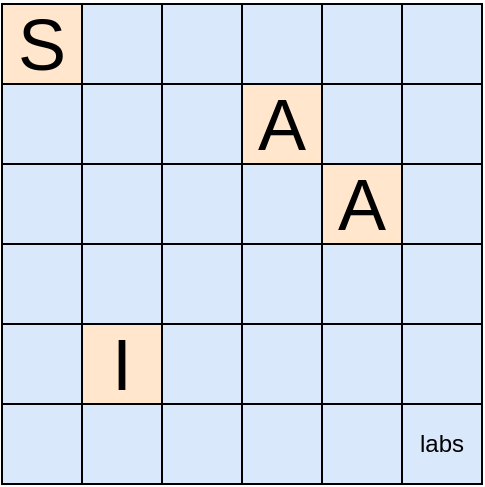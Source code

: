 <mxfile version="12.3.8" type="device" pages="1"><diagram id="pWbpwDrgg7CtZzZTCI6N" name="Page-1"><mxGraphModel dx="1422" dy="741" grid="1" gridSize="10" guides="1" tooltips="1" connect="1" arrows="1" fold="1" page="1" pageScale="1" pageWidth="850" pageHeight="1100" math="0" shadow="0"><root><mxCell id="0"/><mxCell id="1" parent="0"/><mxCell id="ZS9u2ISung9iYPRHnUvQ-45" value="" style="whiteSpace=wrap;html=1;aspect=fixed;strokeColor=#000000;" vertex="1" parent="1"><mxGeometry x="280" y="40" width="240" height="240" as="geometry"/></mxCell><mxCell id="ZS9u2ISung9iYPRHnUvQ-4" value="" style="whiteSpace=wrap;html=1;aspect=fixed;fillColor=#dae8fc;strokeColor=#000000;" vertex="1" parent="1"><mxGeometry x="320" y="40" width="40" height="40" as="geometry"/></mxCell><mxCell id="ZS9u2ISung9iYPRHnUvQ-5" value="" style="whiteSpace=wrap;html=1;aspect=fixed;fillColor=#dae8fc;strokeColor=#000000;" vertex="1" parent="1"><mxGeometry x="280" y="40" width="40" height="40" as="geometry"/></mxCell><mxCell id="ZS9u2ISung9iYPRHnUvQ-6" value="" style="whiteSpace=wrap;html=1;aspect=fixed;fillColor=#dae8fc;strokeColor=#000000;" vertex="1" parent="1"><mxGeometry x="440" y="40" width="40" height="40" as="geometry"/></mxCell><mxCell id="ZS9u2ISung9iYPRHnUvQ-47" value="" style="whiteSpace=wrap;html=1;aspect=fixed;fillColor=#dae8fc;strokeColor=#000000;" vertex="1" parent="1"><mxGeometry x="360" y="40" width="40" height="40" as="geometry"/></mxCell><mxCell id="ZS9u2ISung9iYPRHnUvQ-48" value="" style="whiteSpace=wrap;html=1;aspect=fixed;fillColor=#dae8fc;strokeColor=#000000;" vertex="1" parent="1"><mxGeometry x="400" y="40" width="40" height="40" as="geometry"/></mxCell><mxCell id="ZS9u2ISung9iYPRHnUvQ-50" value="" style="whiteSpace=wrap;html=1;aspect=fixed;fillColor=#dae8fc;strokeColor=#000000;" vertex="1" parent="1"><mxGeometry x="480" y="40" width="40" height="40" as="geometry"/></mxCell><mxCell id="ZS9u2ISung9iYPRHnUvQ-51" value="" style="whiteSpace=wrap;html=1;aspect=fixed;fillColor=#dae8fc;strokeColor=#000000;" vertex="1" parent="1"><mxGeometry x="320" y="80" width="40" height="40" as="geometry"/></mxCell><mxCell id="ZS9u2ISung9iYPRHnUvQ-52" value="" style="whiteSpace=wrap;html=1;aspect=fixed;fillColor=#dae8fc;strokeColor=#000000;" vertex="1" parent="1"><mxGeometry x="280" y="80" width="40" height="40" as="geometry"/></mxCell><mxCell id="ZS9u2ISung9iYPRHnUvQ-53" value="" style="whiteSpace=wrap;html=1;aspect=fixed;fillColor=#dae8fc;strokeColor=#000000;" vertex="1" parent="1"><mxGeometry x="440" y="80" width="40" height="40" as="geometry"/></mxCell><mxCell id="ZS9u2ISung9iYPRHnUvQ-54" value="" style="whiteSpace=wrap;html=1;aspect=fixed;fillColor=#dae8fc;strokeColor=#000000;" vertex="1" parent="1"><mxGeometry x="360" y="80" width="40" height="40" as="geometry"/></mxCell><mxCell id="ZS9u2ISung9iYPRHnUvQ-55" value="" style="whiteSpace=wrap;html=1;aspect=fixed;fillColor=#dae8fc;strokeColor=#000000;" vertex="1" parent="1"><mxGeometry x="400" y="80" width="40" height="40" as="geometry"/></mxCell><mxCell id="ZS9u2ISung9iYPRHnUvQ-56" value="" style="whiteSpace=wrap;html=1;aspect=fixed;fillColor=#dae8fc;strokeColor=#000000;" vertex="1" parent="1"><mxGeometry x="480" y="80" width="40" height="40" as="geometry"/></mxCell><mxCell id="ZS9u2ISung9iYPRHnUvQ-57" value="" style="whiteSpace=wrap;html=1;aspect=fixed;fillColor=#dae8fc;strokeColor=#000000;" vertex="1" parent="1"><mxGeometry x="320" y="120" width="40" height="40" as="geometry"/></mxCell><mxCell id="ZS9u2ISung9iYPRHnUvQ-58" value="" style="whiteSpace=wrap;html=1;aspect=fixed;fillColor=#dae8fc;strokeColor=#000000;" vertex="1" parent="1"><mxGeometry x="280" y="120" width="40" height="40" as="geometry"/></mxCell><mxCell id="ZS9u2ISung9iYPRHnUvQ-59" value="" style="whiteSpace=wrap;html=1;aspect=fixed;fillColor=#dae8fc;strokeColor=#000000;" vertex="1" parent="1"><mxGeometry x="440" y="120" width="40" height="40" as="geometry"/></mxCell><mxCell id="ZS9u2ISung9iYPRHnUvQ-60" value="" style="whiteSpace=wrap;html=1;aspect=fixed;fillColor=#dae8fc;strokeColor=#000000;" vertex="1" parent="1"><mxGeometry x="360" y="120" width="40" height="40" as="geometry"/></mxCell><mxCell id="ZS9u2ISung9iYPRHnUvQ-61" value="" style="whiteSpace=wrap;html=1;aspect=fixed;fillColor=#dae8fc;strokeColor=#000000;" vertex="1" parent="1"><mxGeometry x="400" y="120" width="40" height="40" as="geometry"/></mxCell><mxCell id="ZS9u2ISung9iYPRHnUvQ-62" value="" style="whiteSpace=wrap;html=1;aspect=fixed;fillColor=#dae8fc;strokeColor=#000000;" vertex="1" parent="1"><mxGeometry x="480" y="120" width="40" height="40" as="geometry"/></mxCell><mxCell id="ZS9u2ISung9iYPRHnUvQ-63" value="" style="whiteSpace=wrap;html=1;aspect=fixed;fillColor=#dae8fc;strokeColor=#000000;" vertex="1" parent="1"><mxGeometry x="320" y="160" width="40" height="40" as="geometry"/></mxCell><mxCell id="ZS9u2ISung9iYPRHnUvQ-64" value="" style="whiteSpace=wrap;html=1;aspect=fixed;fillColor=#dae8fc;strokeColor=#000000;" vertex="1" parent="1"><mxGeometry x="280" y="160" width="40" height="40" as="geometry"/></mxCell><mxCell id="ZS9u2ISung9iYPRHnUvQ-65" value="" style="whiteSpace=wrap;html=1;aspect=fixed;fillColor=#dae8fc;strokeColor=#000000;" vertex="1" parent="1"><mxGeometry x="440" y="160" width="40" height="40" as="geometry"/></mxCell><mxCell id="ZS9u2ISung9iYPRHnUvQ-66" value="" style="whiteSpace=wrap;html=1;aspect=fixed;fillColor=#dae8fc;strokeColor=#000000;" vertex="1" parent="1"><mxGeometry x="360" y="160" width="40" height="40" as="geometry"/></mxCell><mxCell id="ZS9u2ISung9iYPRHnUvQ-67" value="" style="whiteSpace=wrap;html=1;aspect=fixed;fillColor=#dae8fc;strokeColor=#000000;" vertex="1" parent="1"><mxGeometry x="400" y="160" width="40" height="40" as="geometry"/></mxCell><mxCell id="ZS9u2ISung9iYPRHnUvQ-68" value="" style="whiteSpace=wrap;html=1;aspect=fixed;fillColor=#dae8fc;strokeColor=#000000;" vertex="1" parent="1"><mxGeometry x="480" y="160" width="40" height="40" as="geometry"/></mxCell><mxCell id="ZS9u2ISung9iYPRHnUvQ-69" value="" style="whiteSpace=wrap;html=1;aspect=fixed;fillColor=#dae8fc;strokeColor=#000000;" vertex="1" parent="1"><mxGeometry x="320" y="200" width="40" height="40" as="geometry"/></mxCell><mxCell id="ZS9u2ISung9iYPRHnUvQ-70" value="" style="whiteSpace=wrap;html=1;aspect=fixed;fillColor=#dae8fc;strokeColor=#000000;" vertex="1" parent="1"><mxGeometry x="280" y="200" width="40" height="40" as="geometry"/></mxCell><mxCell id="ZS9u2ISung9iYPRHnUvQ-71" value="" style="whiteSpace=wrap;html=1;aspect=fixed;fillColor=#dae8fc;strokeColor=#000000;" vertex="1" parent="1"><mxGeometry x="440" y="200" width="40" height="40" as="geometry"/></mxCell><mxCell id="ZS9u2ISung9iYPRHnUvQ-72" value="" style="whiteSpace=wrap;html=1;aspect=fixed;fillColor=#dae8fc;strokeColor=#000000;" vertex="1" parent="1"><mxGeometry x="360" y="200" width="40" height="40" as="geometry"/></mxCell><mxCell id="ZS9u2ISung9iYPRHnUvQ-73" value="" style="whiteSpace=wrap;html=1;aspect=fixed;fillColor=#dae8fc;strokeColor=#000000;" vertex="1" parent="1"><mxGeometry x="400" y="200" width="40" height="40" as="geometry"/></mxCell><mxCell id="ZS9u2ISung9iYPRHnUvQ-74" value="" style="whiteSpace=wrap;html=1;aspect=fixed;fillColor=#dae8fc;strokeColor=#000000;" vertex="1" parent="1"><mxGeometry x="480" y="200" width="40" height="40" as="geometry"/></mxCell><mxCell id="ZS9u2ISung9iYPRHnUvQ-75" value="" style="whiteSpace=wrap;html=1;aspect=fixed;fillColor=#dae8fc;strokeColor=#000000;" vertex="1" parent="1"><mxGeometry x="320" y="240" width="40" height="40" as="geometry"/></mxCell><mxCell id="ZS9u2ISung9iYPRHnUvQ-76" value="" style="whiteSpace=wrap;html=1;aspect=fixed;fillColor=#dae8fc;strokeColor=#000000;" vertex="1" parent="1"><mxGeometry x="280" y="240" width="40" height="40" as="geometry"/></mxCell><mxCell id="ZS9u2ISung9iYPRHnUvQ-77" value="" style="whiteSpace=wrap;html=1;aspect=fixed;fillColor=#dae8fc;strokeColor=#000000;" vertex="1" parent="1"><mxGeometry x="440" y="240" width="40" height="40" as="geometry"/></mxCell><mxCell id="ZS9u2ISung9iYPRHnUvQ-78" value="" style="whiteSpace=wrap;html=1;aspect=fixed;fillColor=#dae8fc;strokeColor=#000000;" vertex="1" parent="1"><mxGeometry x="360" y="240" width="40" height="40" as="geometry"/></mxCell><mxCell id="ZS9u2ISung9iYPRHnUvQ-79" value="" style="whiteSpace=wrap;html=1;aspect=fixed;fillColor=#dae8fc;strokeColor=#000000;" vertex="1" parent="1"><mxGeometry x="400" y="240" width="40" height="40" as="geometry"/></mxCell><mxCell id="ZS9u2ISung9iYPRHnUvQ-80" value="" style="whiteSpace=wrap;html=1;aspect=fixed;fillColor=#dae8fc;strokeColor=#000000;" vertex="1" parent="1"><mxGeometry x="480" y="240" width="40" height="40" as="geometry"/></mxCell><mxCell id="ZS9u2ISung9iYPRHnUvQ-3" value="&lt;font style=&quot;font-size: 36px&quot;&gt;S&lt;/font&gt;" style="whiteSpace=wrap;html=1;aspect=fixed;fillColor=#ffe6cc;strokeColor=#000000;" vertex="1" parent="1"><mxGeometry x="280" y="40" width="40" height="40" as="geometry"/></mxCell><mxCell id="ZS9u2ISung9iYPRHnUvQ-27" value="&lt;font style=&quot;font-size: 36px&quot;&gt;I&lt;/font&gt;" style="whiteSpace=wrap;html=1;aspect=fixed;fillColor=#ffe6cc;strokeColor=#000000;" vertex="1" parent="1"><mxGeometry x="320" y="200" width="40" height="40" as="geometry"/></mxCell><mxCell id="ZS9u2ISung9iYPRHnUvQ-28" value="&lt;font style=&quot;font-size: 36px&quot;&gt;A&lt;/font&gt;" style="whiteSpace=wrap;html=1;aspect=fixed;fillColor=#ffe6cc;strokeColor=#000000;" vertex="1" parent="1"><mxGeometry x="400" y="80" width="40" height="40" as="geometry"/></mxCell><mxCell id="ZS9u2ISung9iYPRHnUvQ-32" value="&lt;font style=&quot;font-size: 36px&quot;&gt;A&lt;/font&gt;" style="whiteSpace=wrap;html=1;aspect=fixed;fillColor=#ffe6cc;strokeColor=#000000;" vertex="1" parent="1"><mxGeometry x="440" y="120" width="40" height="40" as="geometry"/></mxCell><mxCell id="ZS9u2ISung9iYPRHnUvQ-40" value="labs" style="text;html=1;strokeColor=none;fillColor=none;align=center;verticalAlign=middle;whiteSpace=wrap;rounded=0;" vertex="1" parent="1"><mxGeometry x="480" y="250" width="40" height="20" as="geometry"/></mxCell></root></mxGraphModel></diagram></mxfile>